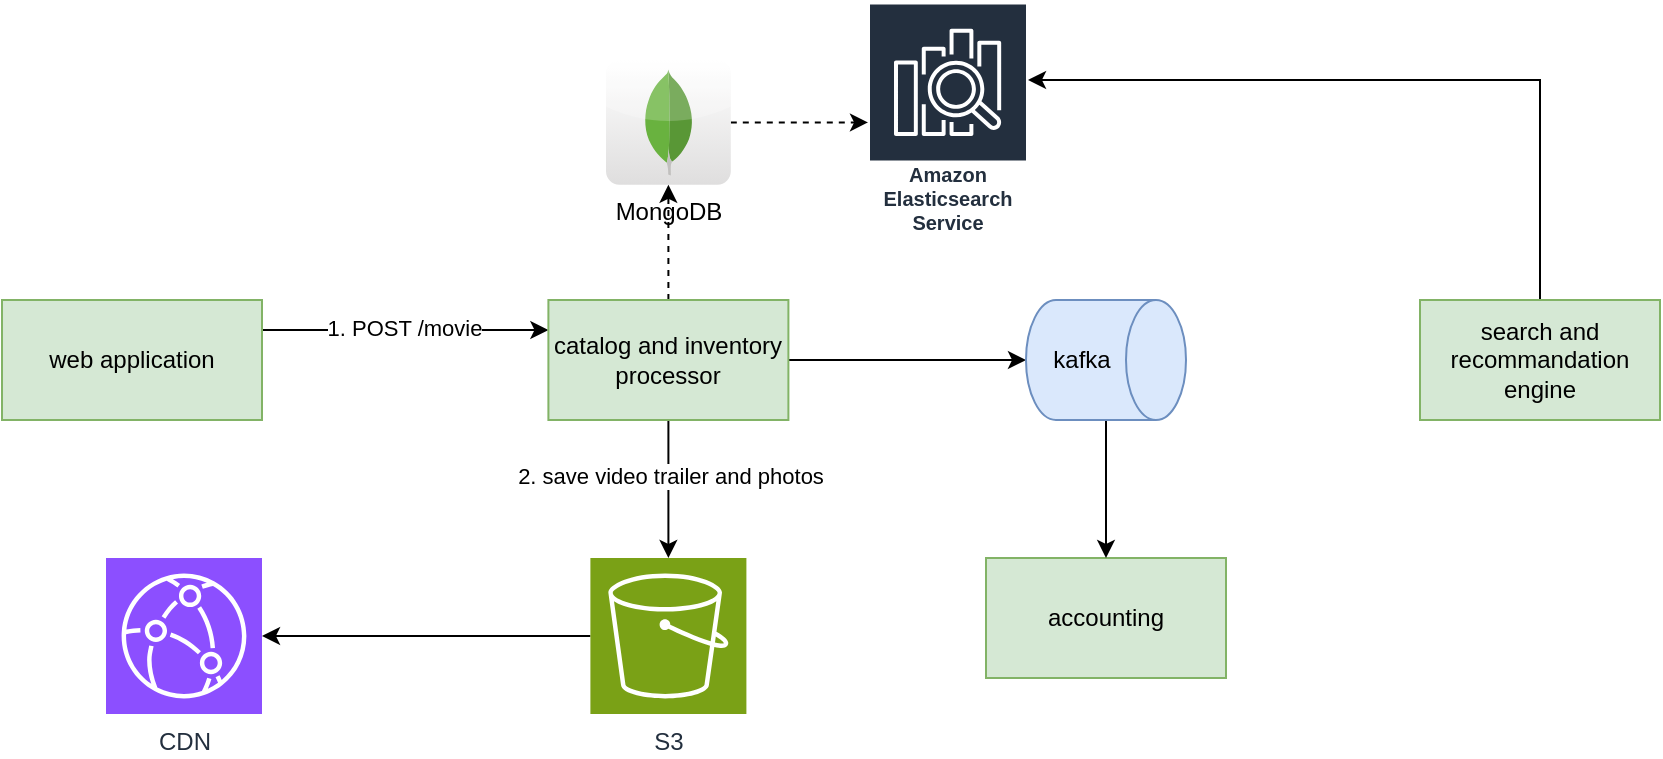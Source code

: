<mxfile version="24.0.5" type="github">
  <diagram name="Page-1" id="J5l5RWatPEWsos0BZqSf">
    <mxGraphModel dx="1434" dy="696" grid="1" gridSize="10" guides="1" tooltips="1" connect="1" arrows="1" fold="1" page="1" pageScale="1" pageWidth="827" pageHeight="1169" math="0" shadow="0">
      <root>
        <mxCell id="0" />
        <mxCell id="1" parent="0" />
        <mxCell id="7TIC5C37rqPPPzWU6W-Q-7" style="edgeStyle=orthogonalEdgeStyle;rounded=0;orthogonalLoop=1;jettySize=auto;html=1;exitX=1;exitY=0.25;exitDx=0;exitDy=0;entryX=0;entryY=0.25;entryDx=0;entryDy=0;" edge="1" parent="1" source="7TIC5C37rqPPPzWU6W-Q-1" target="7TIC5C37rqPPPzWU6W-Q-11">
          <mxGeometry relative="1" as="geometry">
            <mxPoint x="410" y="195" as="targetPoint" />
          </mxGeometry>
        </mxCell>
        <mxCell id="7TIC5C37rqPPPzWU6W-Q-8" value="1. POST /movie" style="edgeLabel;html=1;align=center;verticalAlign=middle;resizable=0;points=[];" vertex="1" connectable="0" parent="7TIC5C37rqPPPzWU6W-Q-7">
          <mxGeometry x="-0.015" y="1" relative="1" as="geometry">
            <mxPoint as="offset" />
          </mxGeometry>
        </mxCell>
        <mxCell id="7TIC5C37rqPPPzWU6W-Q-1" value="web application" style="rounded=0;whiteSpace=wrap;html=1;fillColor=#d5e8d4;strokeColor=#82b366;" vertex="1" parent="1">
          <mxGeometry x="118" y="180" width="130" height="60" as="geometry" />
        </mxCell>
        <mxCell id="7TIC5C37rqPPPzWU6W-Q-14" style="edgeStyle=orthogonalEdgeStyle;rounded=0;orthogonalLoop=1;jettySize=auto;html=1;dashed=1;" edge="1" parent="1" source="7TIC5C37rqPPPzWU6W-Q-9" target="7TIC5C37rqPPPzWU6W-Q-13">
          <mxGeometry relative="1" as="geometry">
            <mxPoint x="511" y="91.2" as="targetPoint" />
          </mxGeometry>
        </mxCell>
        <mxCell id="7TIC5C37rqPPPzWU6W-Q-9" value="MongoDB" style="dashed=0;outlineConnect=0;html=1;align=center;labelPosition=center;verticalLabelPosition=bottom;verticalAlign=top;shape=mxgraph.webicons.mongodb;gradientColor=#DFDEDE" vertex="1" parent="1">
          <mxGeometry x="420" y="60" width="62.4" height="62.4" as="geometry" />
        </mxCell>
        <mxCell id="7TIC5C37rqPPPzWU6W-Q-12" style="edgeStyle=orthogonalEdgeStyle;rounded=0;orthogonalLoop=1;jettySize=auto;html=1;dashed=1;" edge="1" parent="1" source="7TIC5C37rqPPPzWU6W-Q-11" target="7TIC5C37rqPPPzWU6W-Q-9">
          <mxGeometry relative="1" as="geometry" />
        </mxCell>
        <mxCell id="7TIC5C37rqPPPzWU6W-Q-18" style="edgeStyle=orthogonalEdgeStyle;rounded=0;orthogonalLoop=1;jettySize=auto;html=1;entryX=0.5;entryY=0;entryDx=0;entryDy=0;entryPerimeter=0;" edge="1" parent="1" source="7TIC5C37rqPPPzWU6W-Q-11" target="7TIC5C37rqPPPzWU6W-Q-21">
          <mxGeometry relative="1" as="geometry">
            <mxPoint x="451.1" y="289" as="targetPoint" />
          </mxGeometry>
        </mxCell>
        <mxCell id="7TIC5C37rqPPPzWU6W-Q-20" value="2. save video trailer and photos" style="edgeLabel;html=1;align=center;verticalAlign=middle;resizable=0;points=[];" vertex="1" connectable="0" parent="7TIC5C37rqPPPzWU6W-Q-18">
          <mxGeometry x="-0.185" y="1" relative="1" as="geometry">
            <mxPoint as="offset" />
          </mxGeometry>
        </mxCell>
        <mxCell id="7TIC5C37rqPPPzWU6W-Q-24" style="edgeStyle=orthogonalEdgeStyle;rounded=0;orthogonalLoop=1;jettySize=auto;html=1;exitX=1;exitY=0.5;exitDx=0;exitDy=0;" edge="1" parent="1" source="7TIC5C37rqPPPzWU6W-Q-11" target="7TIC5C37rqPPPzWU6W-Q-23">
          <mxGeometry relative="1" as="geometry" />
        </mxCell>
        <mxCell id="7TIC5C37rqPPPzWU6W-Q-11" value="catalog and inventory processor" style="rounded=0;whiteSpace=wrap;html=1;fillColor=#d5e8d4;strokeColor=#82b366;" vertex="1" parent="1">
          <mxGeometry x="391.2" y="180" width="120" height="60" as="geometry" />
        </mxCell>
        <mxCell id="7TIC5C37rqPPPzWU6W-Q-13" value="Amazon Elasticsearch Service" style="sketch=0;outlineConnect=0;fontColor=#232F3E;gradientColor=none;strokeColor=#ffffff;fillColor=#232F3E;dashed=0;verticalLabelPosition=middle;verticalAlign=bottom;align=center;html=1;whiteSpace=wrap;fontSize=10;fontStyle=1;spacing=3;shape=mxgraph.aws4.productIcon;prIcon=mxgraph.aws4.elasticsearch_service;" vertex="1" parent="1">
          <mxGeometry x="551" y="31.2" width="80" height="120" as="geometry" />
        </mxCell>
        <mxCell id="7TIC5C37rqPPPzWU6W-Q-15" value="CDN" style="sketch=0;points=[[0,0,0],[0.25,0,0],[0.5,0,0],[0.75,0,0],[1,0,0],[0,1,0],[0.25,1,0],[0.5,1,0],[0.75,1,0],[1,1,0],[0,0.25,0],[0,0.5,0],[0,0.75,0],[1,0.25,0],[1,0.5,0],[1,0.75,0]];outlineConnect=0;fontColor=#232F3E;fillColor=#8C4FFF;strokeColor=#ffffff;dashed=0;verticalLabelPosition=bottom;verticalAlign=top;align=center;html=1;fontSize=12;fontStyle=0;aspect=fixed;shape=mxgraph.aws4.resourceIcon;resIcon=mxgraph.aws4.cloudfront;" vertex="1" parent="1">
          <mxGeometry x="170" y="309" width="78" height="78" as="geometry" />
        </mxCell>
        <mxCell id="7TIC5C37rqPPPzWU6W-Q-19" style="edgeStyle=orthogonalEdgeStyle;rounded=0;orthogonalLoop=1;jettySize=auto;html=1;exitX=0;exitY=0.5;exitDx=0;exitDy=0;exitPerimeter=0;" edge="1" parent="1" source="7TIC5C37rqPPPzWU6W-Q-21" target="7TIC5C37rqPPPzWU6W-Q-15">
          <mxGeometry relative="1" as="geometry">
            <mxPoint x="420.2" y="338" as="sourcePoint" />
          </mxGeometry>
        </mxCell>
        <mxCell id="7TIC5C37rqPPPzWU6W-Q-21" value="S3" style="sketch=0;points=[[0,0,0],[0.25,0,0],[0.5,0,0],[0.75,0,0],[1,0,0],[0,1,0],[0.25,1,0],[0.5,1,0],[0.75,1,0],[1,1,0],[0,0.25,0],[0,0.5,0],[0,0.75,0],[1,0.25,0],[1,0.5,0],[1,0.75,0]];outlineConnect=0;fontColor=#232F3E;fillColor=#7AA116;strokeColor=#ffffff;dashed=0;verticalLabelPosition=bottom;verticalAlign=top;align=center;html=1;fontSize=12;fontStyle=0;aspect=fixed;shape=mxgraph.aws4.resourceIcon;resIcon=mxgraph.aws4.s3;" vertex="1" parent="1">
          <mxGeometry x="412.2" y="309" width="78" height="78" as="geometry" />
        </mxCell>
        <mxCell id="7TIC5C37rqPPPzWU6W-Q-22" value="accounting" style="rounded=0;whiteSpace=wrap;html=1;fillColor=#d5e8d4;strokeColor=#82b366;" vertex="1" parent="1">
          <mxGeometry x="610" y="309" width="120" height="60" as="geometry" />
        </mxCell>
        <mxCell id="7TIC5C37rqPPPzWU6W-Q-25" style="edgeStyle=orthogonalEdgeStyle;rounded=0;orthogonalLoop=1;jettySize=auto;html=1;entryX=0.5;entryY=0;entryDx=0;entryDy=0;" edge="1" parent="1" source="7TIC5C37rqPPPzWU6W-Q-23" target="7TIC5C37rqPPPzWU6W-Q-22">
          <mxGeometry relative="1" as="geometry" />
        </mxCell>
        <mxCell id="7TIC5C37rqPPPzWU6W-Q-23" value="kafka" style="shape=cylinder3;whiteSpace=wrap;html=1;boundedLbl=1;backgroundOutline=1;size=15;direction=south;fillColor=#dae8fc;strokeColor=#6c8ebf;" vertex="1" parent="1">
          <mxGeometry x="630" y="180" width="80" height="60" as="geometry" />
        </mxCell>
        <mxCell id="7TIC5C37rqPPPzWU6W-Q-28" style="edgeStyle=orthogonalEdgeStyle;rounded=0;orthogonalLoop=1;jettySize=auto;html=1;" edge="1" parent="1" source="7TIC5C37rqPPPzWU6W-Q-26" target="7TIC5C37rqPPPzWU6W-Q-13">
          <mxGeometry relative="1" as="geometry">
            <mxPoint x="910" y="90" as="targetPoint" />
            <Array as="points">
              <mxPoint x="887" y="70" />
            </Array>
          </mxGeometry>
        </mxCell>
        <mxCell id="7TIC5C37rqPPPzWU6W-Q-26" value="search and recommandation engine" style="rounded=0;whiteSpace=wrap;html=1;fillColor=#d5e8d4;strokeColor=#82b366;" vertex="1" parent="1">
          <mxGeometry x="827" y="180" width="120" height="60" as="geometry" />
        </mxCell>
      </root>
    </mxGraphModel>
  </diagram>
</mxfile>
